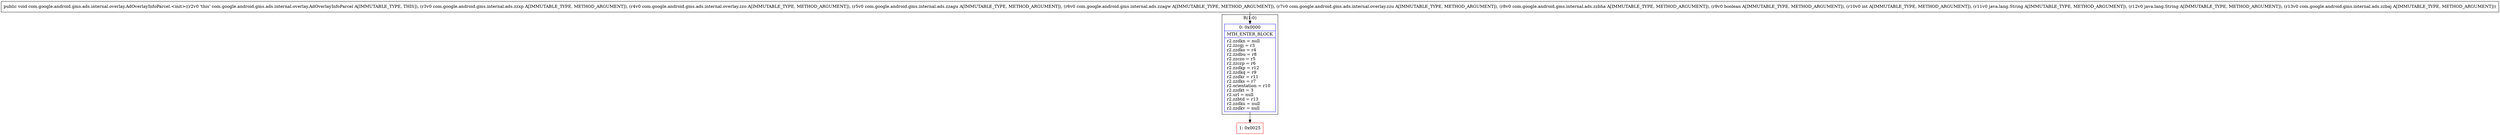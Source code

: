 digraph "CFG forcom.google.android.gms.ads.internal.overlay.AdOverlayInfoParcel.\<init\>(Lcom\/google\/android\/gms\/internal\/ads\/zzxp;Lcom\/google\/android\/gms\/ads\/internal\/overlay\/zzo;Lcom\/google\/android\/gms\/internal\/ads\/zzagu;Lcom\/google\/android\/gms\/internal\/ads\/zzagw;Lcom\/google\/android\/gms\/ads\/internal\/overlay\/zzu;Lcom\/google\/android\/gms\/internal\/ads\/zzbha;ZILjava\/lang\/String;Ljava\/lang\/String;Lcom\/google\/android\/gms\/internal\/ads\/zzbaj;)V" {
subgraph cluster_Region_267378242 {
label = "R(1:0)";
node [shape=record,color=blue];
Node_0 [shape=record,label="{0\:\ 0x0000|MTH_ENTER_BLOCK\l|r2.zzdkn = null\lr2.zzcgj = r3\lr2.zzdko = r4\lr2.zzdbu = r8\lr2.zzczo = r5\lr2.zzczp = r6\lr2.zzdkp = r12\lr2.zzdkq = r9\lr2.zzdkr = r11\lr2.zzdks = r7\lr2.orientation = r10\lr2.zzdkt = 3\lr2.url = null\lr2.zzbtd = r13\lr2.zzdku = null\lr2.zzdkv = null\l}"];
}
Node_1 [shape=record,color=red,label="{1\:\ 0x0025}"];
MethodNode[shape=record,label="{public void com.google.android.gms.ads.internal.overlay.AdOverlayInfoParcel.\<init\>((r2v0 'this' com.google.android.gms.ads.internal.overlay.AdOverlayInfoParcel A[IMMUTABLE_TYPE, THIS]), (r3v0 com.google.android.gms.internal.ads.zzxp A[IMMUTABLE_TYPE, METHOD_ARGUMENT]), (r4v0 com.google.android.gms.ads.internal.overlay.zzo A[IMMUTABLE_TYPE, METHOD_ARGUMENT]), (r5v0 com.google.android.gms.internal.ads.zzagu A[IMMUTABLE_TYPE, METHOD_ARGUMENT]), (r6v0 com.google.android.gms.internal.ads.zzagw A[IMMUTABLE_TYPE, METHOD_ARGUMENT]), (r7v0 com.google.android.gms.ads.internal.overlay.zzu A[IMMUTABLE_TYPE, METHOD_ARGUMENT]), (r8v0 com.google.android.gms.internal.ads.zzbha A[IMMUTABLE_TYPE, METHOD_ARGUMENT]), (r9v0 boolean A[IMMUTABLE_TYPE, METHOD_ARGUMENT]), (r10v0 int A[IMMUTABLE_TYPE, METHOD_ARGUMENT]), (r11v0 java.lang.String A[IMMUTABLE_TYPE, METHOD_ARGUMENT]), (r12v0 java.lang.String A[IMMUTABLE_TYPE, METHOD_ARGUMENT]), (r13v0 com.google.android.gms.internal.ads.zzbaj A[IMMUTABLE_TYPE, METHOD_ARGUMENT])) }"];
MethodNode -> Node_0;
Node_0 -> Node_1;
}

